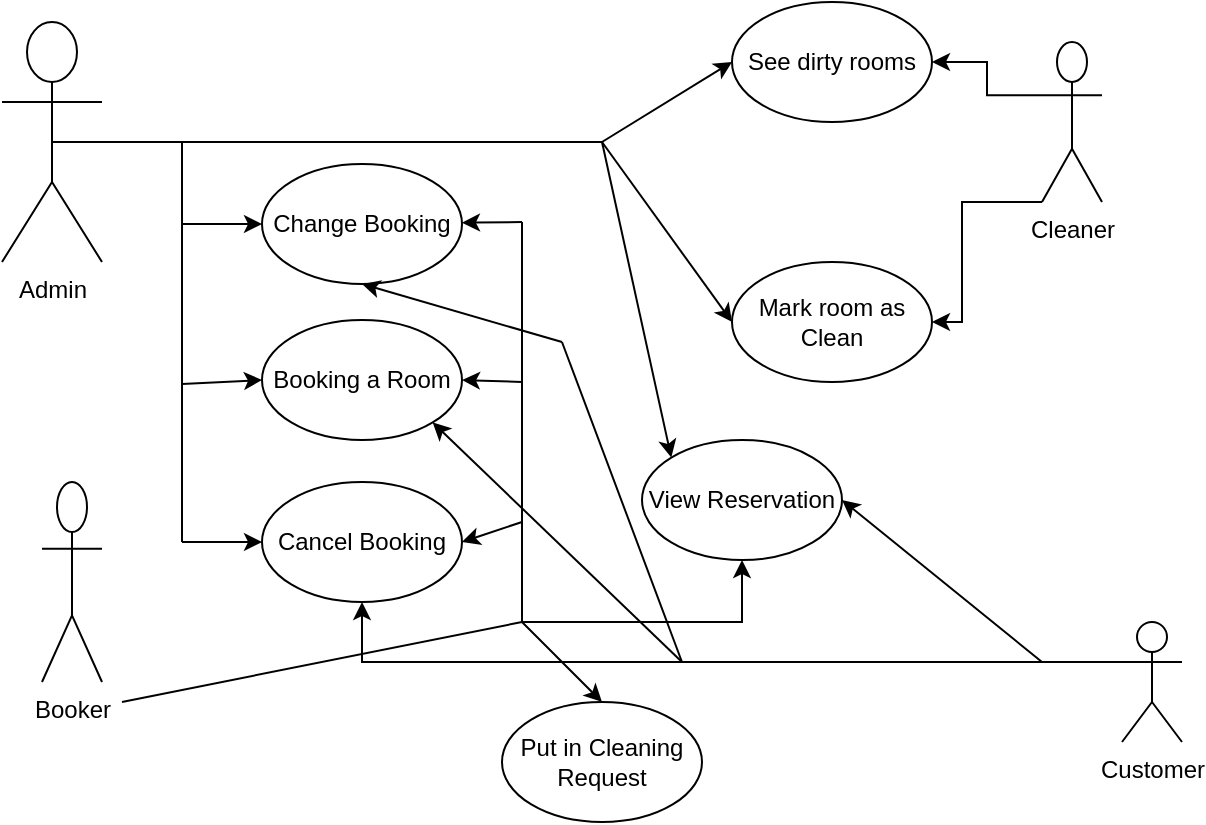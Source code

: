 <mxfile version="24.7.12">
  <diagram name="Page-1" id="DeKfMHloZJraXCcw7LR8">
    <mxGraphModel dx="1050" dy="707" grid="1" gridSize="10" guides="1" tooltips="1" connect="1" arrows="1" fold="1" page="1" pageScale="1" pageWidth="850" pageHeight="1100" math="0" shadow="0">
      <root>
        <mxCell id="0" />
        <mxCell id="1" parent="0" />
        <mxCell id="duMIlcLYnnP53HMYOQQy-16" style="edgeStyle=orthogonalEdgeStyle;rounded=0;orthogonalLoop=1;jettySize=auto;html=1;exitX=0.5;exitY=0.5;exitDx=0;exitDy=0;exitPerimeter=0;entryX=0;entryY=0.5;entryDx=0;entryDy=0;" edge="1" parent="1" source="duMIlcLYnnP53HMYOQQy-1" target="duMIlcLYnnP53HMYOQQy-14">
          <mxGeometry relative="1" as="geometry" />
        </mxCell>
        <mxCell id="duMIlcLYnnP53HMYOQQy-1" value="Admin" style="shape=umlActor;verticalLabelPosition=bottom;verticalAlign=top;html=1;outlineConnect=0;" vertex="1" parent="1">
          <mxGeometry x="60" y="100" width="50" height="120" as="geometry" />
        </mxCell>
        <mxCell id="duMIlcLYnnP53HMYOQQy-36" style="edgeStyle=orthogonalEdgeStyle;rounded=0;orthogonalLoop=1;jettySize=auto;html=1;exitX=0;exitY=0.333;exitDx=0;exitDy=0;exitPerimeter=0;entryX=0.5;entryY=1;entryDx=0;entryDy=0;" edge="1" parent="1" source="duMIlcLYnnP53HMYOQQy-2" target="duMIlcLYnnP53HMYOQQy-10">
          <mxGeometry relative="1" as="geometry" />
        </mxCell>
        <mxCell id="duMIlcLYnnP53HMYOQQy-2" value="Customer" style="shape=umlActor;verticalLabelPosition=bottom;verticalAlign=top;html=1;outlineConnect=0;" vertex="1" parent="1">
          <mxGeometry x="620" y="400" width="30" height="60" as="geometry" />
        </mxCell>
        <mxCell id="duMIlcLYnnP53HMYOQQy-3" value="Booker" style="shape=umlActor;verticalLabelPosition=bottom;verticalAlign=top;html=1;outlineConnect=0;fontSize=12;" vertex="1" parent="1">
          <mxGeometry x="80" y="330" width="30" height="100" as="geometry" />
        </mxCell>
        <mxCell id="duMIlcLYnnP53HMYOQQy-43" style="edgeStyle=orthogonalEdgeStyle;rounded=0;orthogonalLoop=1;jettySize=auto;html=1;exitX=0;exitY=0.333;exitDx=0;exitDy=0;exitPerimeter=0;" edge="1" parent="1" source="duMIlcLYnnP53HMYOQQy-4" target="duMIlcLYnnP53HMYOQQy-12">
          <mxGeometry relative="1" as="geometry" />
        </mxCell>
        <mxCell id="duMIlcLYnnP53HMYOQQy-44" style="edgeStyle=orthogonalEdgeStyle;rounded=0;orthogonalLoop=1;jettySize=auto;html=1;exitX=0;exitY=1;exitDx=0;exitDy=0;exitPerimeter=0;entryX=1;entryY=0.5;entryDx=0;entryDy=0;" edge="1" parent="1" source="duMIlcLYnnP53HMYOQQy-4" target="duMIlcLYnnP53HMYOQQy-11">
          <mxGeometry relative="1" as="geometry">
            <mxPoint x="580" y="180" as="sourcePoint" />
            <mxPoint x="525" y="240" as="targetPoint" />
            <Array as="points">
              <mxPoint x="540" y="190" />
              <mxPoint x="540" y="250" />
            </Array>
          </mxGeometry>
        </mxCell>
        <mxCell id="duMIlcLYnnP53HMYOQQy-4" value="Cleaner" style="shape=umlActor;verticalLabelPosition=bottom;verticalAlign=top;html=1;outlineConnect=0;" vertex="1" parent="1">
          <mxGeometry x="580" y="110" width="30" height="80" as="geometry" />
        </mxCell>
        <mxCell id="duMIlcLYnnP53HMYOQQy-9" value="View Reservation" style="ellipse;whiteSpace=wrap;html=1;" vertex="1" parent="1">
          <mxGeometry x="380" y="309" width="100" height="60" as="geometry" />
        </mxCell>
        <mxCell id="duMIlcLYnnP53HMYOQQy-10" value="Cancel Booking" style="ellipse;whiteSpace=wrap;html=1;" vertex="1" parent="1">
          <mxGeometry x="190" y="330" width="100" height="60" as="geometry" />
        </mxCell>
        <mxCell id="duMIlcLYnnP53HMYOQQy-11" value="Mark room as Clean" style="ellipse;whiteSpace=wrap;html=1;" vertex="1" parent="1">
          <mxGeometry x="425" y="220" width="100" height="60" as="geometry" />
        </mxCell>
        <mxCell id="duMIlcLYnnP53HMYOQQy-12" value="See dirty rooms" style="ellipse;whiteSpace=wrap;html=1;" vertex="1" parent="1">
          <mxGeometry x="425" y="90" width="100" height="60" as="geometry" />
        </mxCell>
        <mxCell id="duMIlcLYnnP53HMYOQQy-13" value="Booking a Room" style="ellipse;whiteSpace=wrap;html=1;" vertex="1" parent="1">
          <mxGeometry x="190" y="249" width="100" height="60" as="geometry" />
        </mxCell>
        <mxCell id="duMIlcLYnnP53HMYOQQy-14" value="Change Booking" style="ellipse;whiteSpace=wrap;html=1;" vertex="1" parent="1">
          <mxGeometry x="190" y="171" width="100" height="60" as="geometry" />
        </mxCell>
        <mxCell id="duMIlcLYnnP53HMYOQQy-15" value="Put in Cleaning Request" style="ellipse;whiteSpace=wrap;html=1;" vertex="1" parent="1">
          <mxGeometry x="310" y="440" width="100" height="60" as="geometry" />
        </mxCell>
        <mxCell id="duMIlcLYnnP53HMYOQQy-17" value="" style="endArrow=none;html=1;rounded=0;" edge="1" parent="1">
          <mxGeometry width="50" height="50" relative="1" as="geometry">
            <mxPoint x="150" y="360" as="sourcePoint" />
            <mxPoint x="150" y="200" as="targetPoint" />
          </mxGeometry>
        </mxCell>
        <mxCell id="duMIlcLYnnP53HMYOQQy-18" value="" style="endArrow=classic;html=1;rounded=0;entryX=0;entryY=0.5;entryDx=0;entryDy=0;" edge="1" parent="1" target="duMIlcLYnnP53HMYOQQy-13">
          <mxGeometry width="50" height="50" relative="1" as="geometry">
            <mxPoint x="150" y="281" as="sourcePoint" />
            <mxPoint x="200" y="231" as="targetPoint" />
          </mxGeometry>
        </mxCell>
        <mxCell id="duMIlcLYnnP53HMYOQQy-19" value="" style="endArrow=classic;html=1;rounded=0;entryX=0;entryY=0.5;entryDx=0;entryDy=0;" edge="1" parent="1" target="duMIlcLYnnP53HMYOQQy-10">
          <mxGeometry width="50" height="50" relative="1" as="geometry">
            <mxPoint x="150" y="360" as="sourcePoint" />
            <mxPoint x="190" y="350" as="targetPoint" />
          </mxGeometry>
        </mxCell>
        <mxCell id="duMIlcLYnnP53HMYOQQy-25" value="" style="endArrow=none;html=1;rounded=0;" edge="1" parent="1">
          <mxGeometry width="50" height="50" relative="1" as="geometry">
            <mxPoint x="320" y="400" as="sourcePoint" />
            <mxPoint x="320" y="200" as="targetPoint" />
          </mxGeometry>
        </mxCell>
        <mxCell id="duMIlcLYnnP53HMYOQQy-26" value="" style="endArrow=classic;html=1;rounded=0;" edge="1" parent="1" target="duMIlcLYnnP53HMYOQQy-14">
          <mxGeometry width="50" height="50" relative="1" as="geometry">
            <mxPoint x="320" y="200" as="sourcePoint" />
            <mxPoint x="440" y="340" as="targetPoint" />
          </mxGeometry>
        </mxCell>
        <mxCell id="duMIlcLYnnP53HMYOQQy-27" value="" style="endArrow=classic;html=1;rounded=0;entryX=1;entryY=0.5;entryDx=0;entryDy=0;" edge="1" parent="1" target="duMIlcLYnnP53HMYOQQy-13">
          <mxGeometry width="50" height="50" relative="1" as="geometry">
            <mxPoint x="320" y="280" as="sourcePoint" />
            <mxPoint x="300" y="320" as="targetPoint" />
          </mxGeometry>
        </mxCell>
        <mxCell id="duMIlcLYnnP53HMYOQQy-28" value="" style="endArrow=classic;html=1;rounded=0;entryX=1;entryY=0.5;entryDx=0;entryDy=0;" edge="1" parent="1" target="duMIlcLYnnP53HMYOQQy-10">
          <mxGeometry width="50" height="50" relative="1" as="geometry">
            <mxPoint x="320" y="350" as="sourcePoint" />
            <mxPoint x="440" y="340" as="targetPoint" />
          </mxGeometry>
        </mxCell>
        <mxCell id="duMIlcLYnnP53HMYOQQy-30" value="" style="endArrow=none;html=1;rounded=0;" edge="1" parent="1">
          <mxGeometry width="50" height="50" relative="1" as="geometry">
            <mxPoint x="150" y="160" as="sourcePoint" />
            <mxPoint x="360" y="160" as="targetPoint" />
          </mxGeometry>
        </mxCell>
        <mxCell id="duMIlcLYnnP53HMYOQQy-31" value="" style="endArrow=classic;html=1;rounded=0;entryX=0;entryY=0;entryDx=0;entryDy=0;" edge="1" parent="1" target="duMIlcLYnnP53HMYOQQy-9">
          <mxGeometry width="50" height="50" relative="1" as="geometry">
            <mxPoint x="360" y="160" as="sourcePoint" />
            <mxPoint x="440" y="340" as="targetPoint" />
          </mxGeometry>
        </mxCell>
        <mxCell id="duMIlcLYnnP53HMYOQQy-32" value="" style="endArrow=classic;html=1;rounded=0;entryX=0.5;entryY=1;entryDx=0;entryDy=0;" edge="1" parent="1" target="duMIlcLYnnP53HMYOQQy-9">
          <mxGeometry width="50" height="50" relative="1" as="geometry">
            <mxPoint x="320" y="400" as="sourcePoint" />
            <mxPoint x="370" y="390" as="targetPoint" />
            <Array as="points">
              <mxPoint x="430" y="400" />
            </Array>
          </mxGeometry>
        </mxCell>
        <mxCell id="duMIlcLYnnP53HMYOQQy-33" value="" style="endArrow=none;html=1;rounded=0;" edge="1" parent="1">
          <mxGeometry width="50" height="50" relative="1" as="geometry">
            <mxPoint x="120" y="440" as="sourcePoint" />
            <mxPoint x="320" y="400" as="targetPoint" />
          </mxGeometry>
        </mxCell>
        <mxCell id="duMIlcLYnnP53HMYOQQy-34" value="" style="endArrow=classic;html=1;rounded=0;entryX=0.5;entryY=0;entryDx=0;entryDy=0;" edge="1" parent="1" target="duMIlcLYnnP53HMYOQQy-15">
          <mxGeometry width="50" height="50" relative="1" as="geometry">
            <mxPoint x="320" y="400" as="sourcePoint" />
            <mxPoint x="440" y="340" as="targetPoint" />
          </mxGeometry>
        </mxCell>
        <mxCell id="duMIlcLYnnP53HMYOQQy-37" value="" style="endArrow=classic;html=1;rounded=0;entryX=1;entryY=1;entryDx=0;entryDy=0;" edge="1" parent="1" target="duMIlcLYnnP53HMYOQQy-13">
          <mxGeometry width="50" height="50" relative="1" as="geometry">
            <mxPoint x="400" y="420" as="sourcePoint" />
            <mxPoint x="440" y="340" as="targetPoint" />
          </mxGeometry>
        </mxCell>
        <mxCell id="duMIlcLYnnP53HMYOQQy-38" value="" style="endArrow=none;html=1;rounded=0;" edge="1" parent="1">
          <mxGeometry width="50" height="50" relative="1" as="geometry">
            <mxPoint x="400" y="420" as="sourcePoint" />
            <mxPoint x="340" y="260" as="targetPoint" />
          </mxGeometry>
        </mxCell>
        <mxCell id="duMIlcLYnnP53HMYOQQy-39" value="" style="endArrow=classic;html=1;rounded=0;entryX=0.5;entryY=1;entryDx=0;entryDy=0;" edge="1" parent="1" target="duMIlcLYnnP53HMYOQQy-14">
          <mxGeometry width="50" height="50" relative="1" as="geometry">
            <mxPoint x="340" y="260" as="sourcePoint" />
            <mxPoint x="440" y="340" as="targetPoint" />
          </mxGeometry>
        </mxCell>
        <mxCell id="duMIlcLYnnP53HMYOQQy-40" value="" style="endArrow=classic;html=1;rounded=0;entryX=1;entryY=0.5;entryDx=0;entryDy=0;" edge="1" parent="1" target="duMIlcLYnnP53HMYOQQy-9">
          <mxGeometry width="50" height="50" relative="1" as="geometry">
            <mxPoint x="580" y="420" as="sourcePoint" />
            <mxPoint x="440" y="340" as="targetPoint" />
          </mxGeometry>
        </mxCell>
        <mxCell id="duMIlcLYnnP53HMYOQQy-41" value="" style="endArrow=classic;html=1;rounded=0;entryX=0;entryY=0.5;entryDx=0;entryDy=0;" edge="1" parent="1" target="duMIlcLYnnP53HMYOQQy-11">
          <mxGeometry width="50" height="50" relative="1" as="geometry">
            <mxPoint x="360" y="160" as="sourcePoint" />
            <mxPoint x="440" y="340" as="targetPoint" />
          </mxGeometry>
        </mxCell>
        <mxCell id="duMIlcLYnnP53HMYOQQy-42" value="" style="endArrow=classic;html=1;rounded=0;entryX=0;entryY=0.5;entryDx=0;entryDy=0;" edge="1" parent="1" target="duMIlcLYnnP53HMYOQQy-12">
          <mxGeometry width="50" height="50" relative="1" as="geometry">
            <mxPoint x="360" y="160" as="sourcePoint" />
            <mxPoint x="440" y="340" as="targetPoint" />
          </mxGeometry>
        </mxCell>
      </root>
    </mxGraphModel>
  </diagram>
</mxfile>
